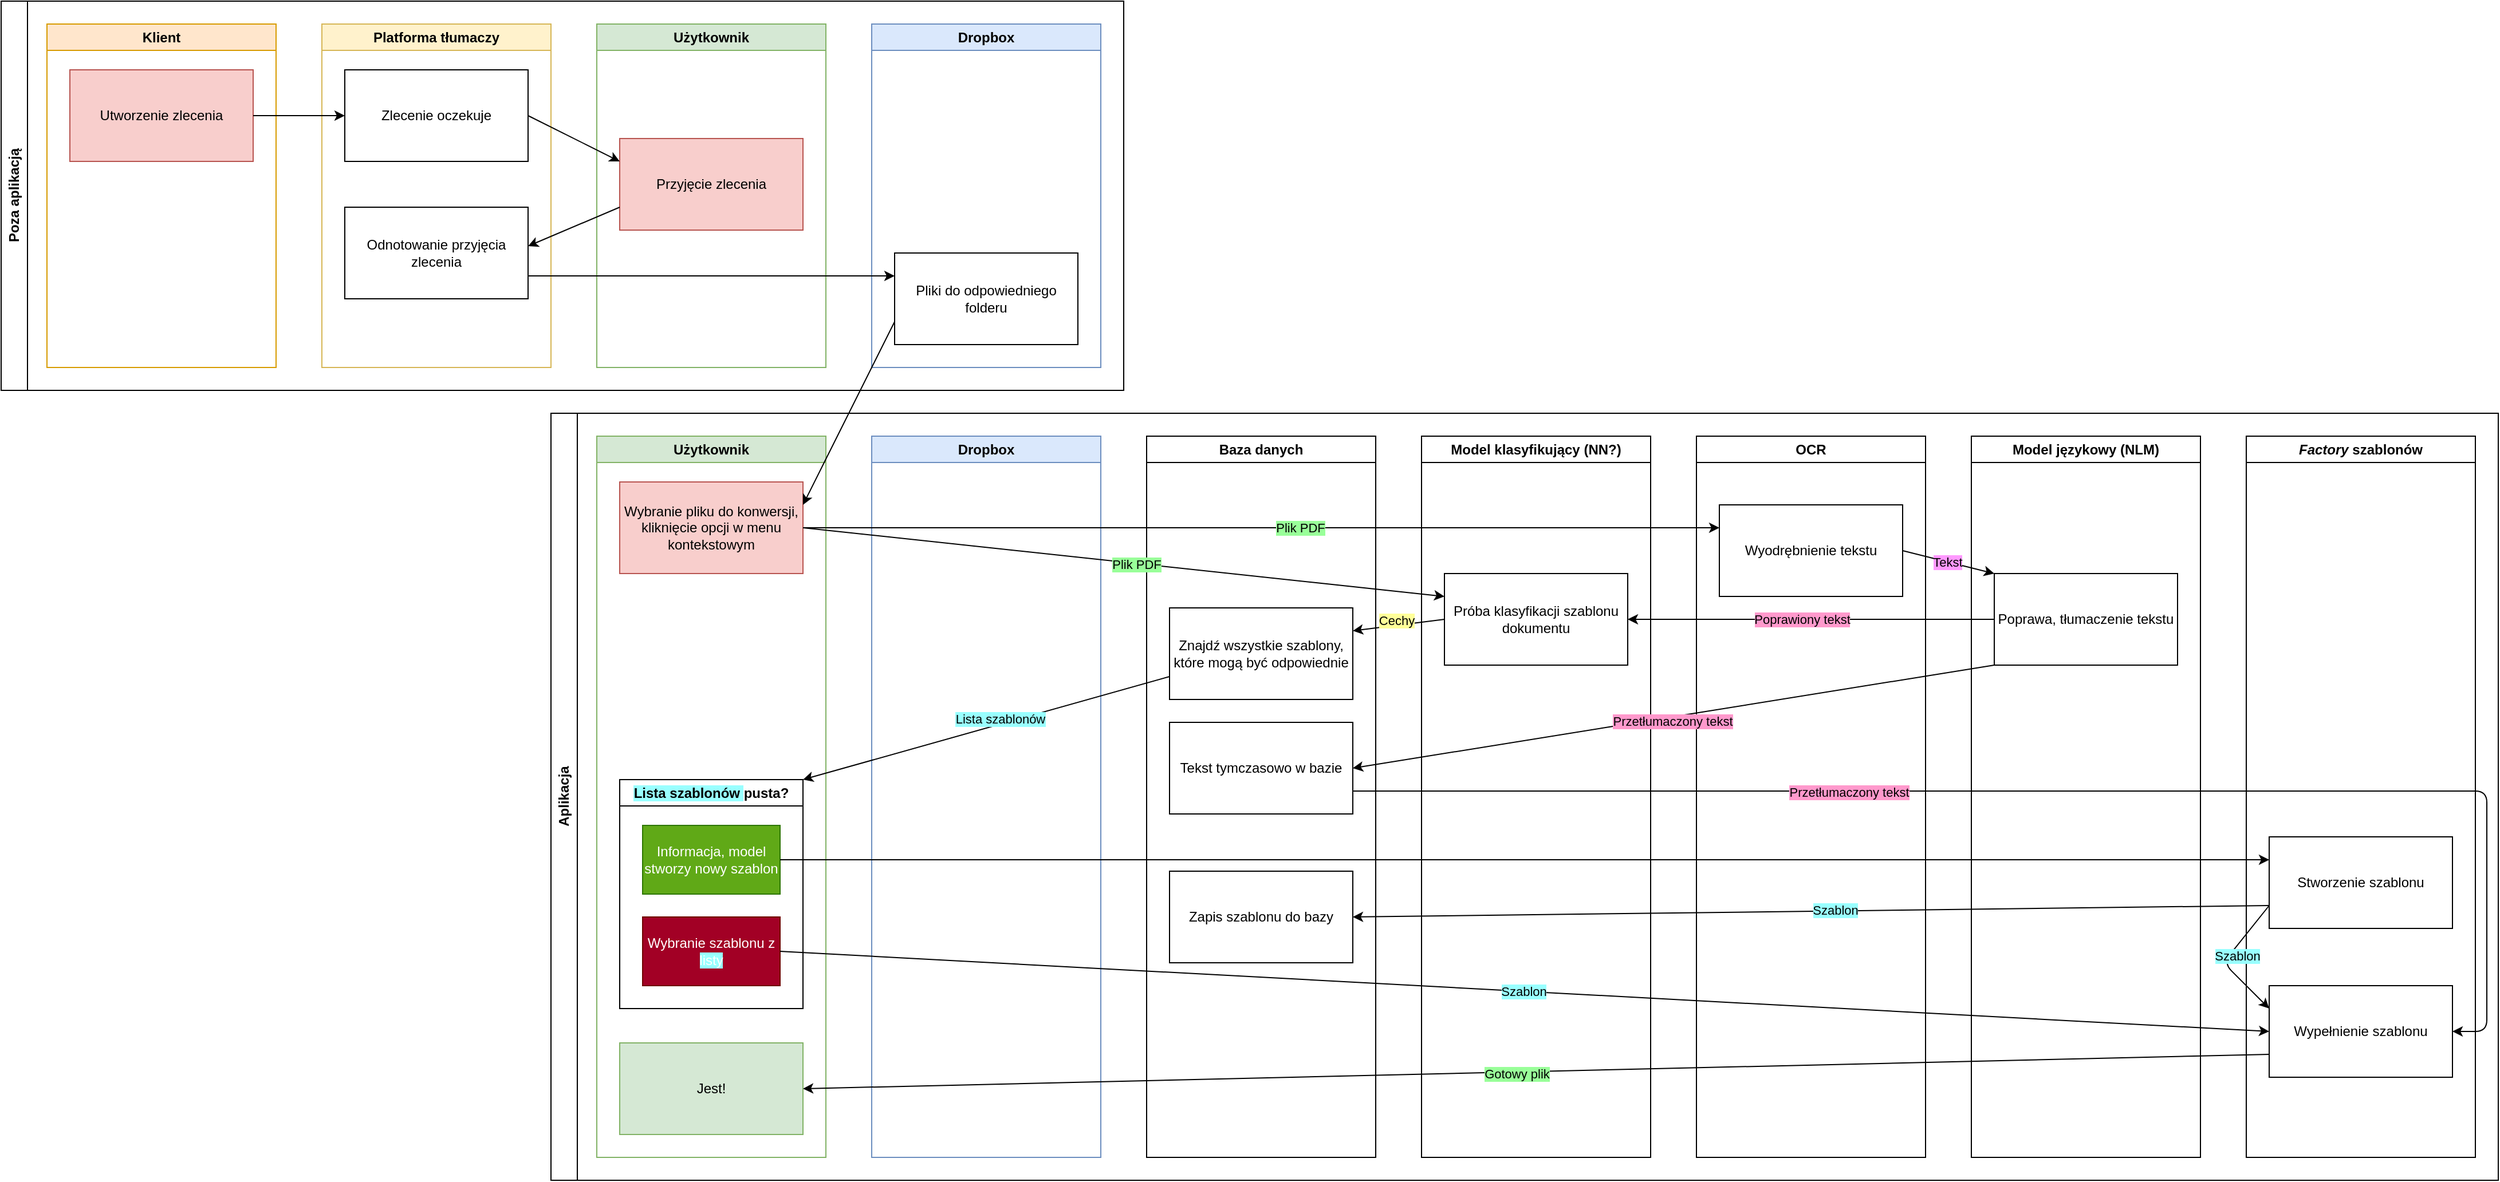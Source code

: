 <mxfile>
    <diagram id="b_kkM3vol1KxLTzf2v2B" name="Page-1">
        <mxGraphModel dx="1883" dy="1312" grid="1" gridSize="10" guides="1" tooltips="1" connect="1" arrows="1" fold="1" page="1" pageScale="1" pageWidth="850" pageHeight="1100" math="0" shadow="0">
            <root>
                <mxCell id="0"/>
                <mxCell id="1" parent="0"/>
                <mxCell id="20" value="Poza aplikacją" style="swimlane;horizontal=0;whiteSpace=wrap;html=1;" vertex="1" parent="1">
                    <mxGeometry width="980" height="340" as="geometry"/>
                </mxCell>
                <mxCell id="3" value="Klient" style="swimlane;whiteSpace=wrap;html=1;fillColor=#ffe6cc;strokeColor=#d79b00;" vertex="1" parent="20">
                    <mxGeometry x="40" y="20" width="200" height="300" as="geometry"/>
                </mxCell>
                <mxCell id="4" value="Utworzenie zlecenia" style="rounded=0;whiteSpace=wrap;html=1;fillColor=#f8cecc;strokeColor=#b85450;" vertex="1" parent="3">
                    <mxGeometry x="20" y="40" width="160" height="80" as="geometry"/>
                </mxCell>
                <mxCell id="5" value="Użytkownik" style="swimlane;whiteSpace=wrap;html=1;fillColor=#d5e8d4;strokeColor=#82b366;startSize=23;" vertex="1" parent="20">
                    <mxGeometry x="520" y="20" width="200" height="300" as="geometry"/>
                </mxCell>
                <mxCell id="6" value="Przyjęcie zlecenia" style="rounded=0;whiteSpace=wrap;html=1;fillColor=#f8cecc;strokeColor=#b85450;" vertex="1" parent="5">
                    <mxGeometry x="20" y="100" width="160" height="80" as="geometry"/>
                </mxCell>
                <mxCell id="7" value="Platforma tłumaczy" style="swimlane;whiteSpace=wrap;html=1;fillColor=#fff2cc;strokeColor=#d6b656;" vertex="1" parent="20">
                    <mxGeometry x="280" y="20" width="200" height="300" as="geometry"/>
                </mxCell>
                <mxCell id="8" value="Zlecenie oczekuje" style="rounded=0;whiteSpace=wrap;html=1;" vertex="1" parent="7">
                    <mxGeometry x="20" y="40" width="160" height="80" as="geometry"/>
                </mxCell>
                <mxCell id="10" value="Odnotowanie przyjęcia zlecenia" style="rounded=0;whiteSpace=wrap;html=1;" vertex="1" parent="7">
                    <mxGeometry x="20" y="160" width="160" height="80" as="geometry"/>
                </mxCell>
                <mxCell id="9" value="" style="endArrow=classic;html=1;exitX=1;exitY=0.5;exitDx=0;exitDy=0;entryX=0;entryY=0.5;entryDx=0;entryDy=0;" edge="1" parent="20" source="4" target="8">
                    <mxGeometry width="50" height="50" relative="1" as="geometry">
                        <mxPoint x="330" y="210" as="sourcePoint"/>
                        <mxPoint x="380" y="160" as="targetPoint"/>
                    </mxGeometry>
                </mxCell>
                <mxCell id="11" value="" style="endArrow=classic;html=1;exitX=1;exitY=0.5;exitDx=0;exitDy=0;entryX=0;entryY=0.25;entryDx=0;entryDy=0;" edge="1" parent="20" source="8" target="6">
                    <mxGeometry width="50" height="50" relative="1" as="geometry">
                        <mxPoint x="550" y="-50" as="sourcePoint"/>
                        <mxPoint x="600" y="-100" as="targetPoint"/>
                    </mxGeometry>
                </mxCell>
                <mxCell id="13" value="Dropbox" style="swimlane;whiteSpace=wrap;html=1;fillColor=#dae8fc;strokeColor=#6c8ebf;" vertex="1" parent="20">
                    <mxGeometry x="760" y="20" width="200" height="300" as="geometry"/>
                </mxCell>
                <mxCell id="14" value="Pliki do odpowiedniego folderu" style="rounded=0;whiteSpace=wrap;html=1;" vertex="1" parent="13">
                    <mxGeometry x="20" y="200" width="160" height="80" as="geometry"/>
                </mxCell>
                <mxCell id="16" value="" style="endArrow=classic;html=1;exitX=1;exitY=0.75;exitDx=0;exitDy=0;entryX=0;entryY=0.25;entryDx=0;entryDy=0;" edge="1" parent="20" source="10" target="14">
                    <mxGeometry width="50" height="50" relative="1" as="geometry">
                        <mxPoint x="530" y="580" as="sourcePoint"/>
                        <mxPoint x="580" y="530" as="targetPoint"/>
                    </mxGeometry>
                </mxCell>
                <mxCell id="17" value="" style="endArrow=classic;html=1;exitX=0;exitY=0.75;exitDx=0;exitDy=0;entryX=1;entryY=0.425;entryDx=0;entryDy=0;entryPerimeter=0;" edge="1" parent="20" source="6" target="10">
                    <mxGeometry width="50" height="50" relative="1" as="geometry">
                        <mxPoint x="620" y="590" as="sourcePoint"/>
                        <mxPoint x="670" y="540" as="targetPoint"/>
                    </mxGeometry>
                </mxCell>
                <mxCell id="21" value="Aplikacja" style="swimlane;horizontal=0;whiteSpace=wrap;html=1;" vertex="1" parent="1">
                    <mxGeometry x="480" y="360" width="1700" height="670" as="geometry"/>
                </mxCell>
                <mxCell id="22" value="Użytkownik" style="swimlane;whiteSpace=wrap;html=1;fillColor=#d5e8d4;strokeColor=#82b366;" vertex="1" parent="21">
                    <mxGeometry x="40" y="20" width="200" height="630" as="geometry"/>
                </mxCell>
                <mxCell id="23" value="Wybranie pliku do konwersji, kliknięcie opcji w menu kontekstowym" style="rounded=0;whiteSpace=wrap;html=1;fillColor=#f8cecc;strokeColor=#b85450;" vertex="1" parent="22">
                    <mxGeometry x="20" y="40" width="160" height="80" as="geometry"/>
                </mxCell>
                <mxCell id="49" value="&lt;span style=&quot;background-color: rgb(153, 255, 255);&quot;&gt;Lista szablonów&amp;nbsp;&lt;/span&gt;pusta?" style="swimlane;whiteSpace=wrap;html=1;startSize=23;" vertex="1" parent="22">
                    <mxGeometry x="20" y="300" width="160" height="200" as="geometry"/>
                </mxCell>
                <mxCell id="50" value="Informacja, model stworzy nowy szablon" style="rounded=0;whiteSpace=wrap;html=1;fillColor=#60a917;strokeColor=#2D7600;fontColor=#ffffff;" vertex="1" parent="49">
                    <mxGeometry x="20" y="40" width="120" height="60" as="geometry"/>
                </mxCell>
                <mxCell id="51" value="Wybranie szablonu z &lt;span style=&quot;background-color: rgb(153, 255, 255);&quot;&gt;listy&lt;/span&gt;" style="rounded=0;whiteSpace=wrap;html=1;fillColor=#a20025;strokeColor=#6F0000;fontColor=#ffffff;" vertex="1" parent="49">
                    <mxGeometry x="20" y="120" width="120" height="60" as="geometry"/>
                </mxCell>
                <mxCell id="89" value="Jest!" style="rounded=0;whiteSpace=wrap;html=1;fillColor=#d5e8d4;strokeColor=#82b366;" vertex="1" parent="22">
                    <mxGeometry x="20" y="530" width="160" height="80" as="geometry"/>
                </mxCell>
                <mxCell id="27" value="Dropbox" style="swimlane;whiteSpace=wrap;html=1;fillColor=#dae8fc;strokeColor=#6c8ebf;" vertex="1" parent="21">
                    <mxGeometry x="280" y="20" width="200" height="630" as="geometry"/>
                </mxCell>
                <mxCell id="28" value="Model klasyfikujący (NN?)" style="swimlane;whiteSpace=wrap;html=1;" vertex="1" parent="21">
                    <mxGeometry x="760" y="20" width="200" height="630" as="geometry"/>
                </mxCell>
                <mxCell id="35" value="Znajdź wszystkie szablony, które mogą być odpowiednie" style="rounded=0;whiteSpace=wrap;html=1;" vertex="1" parent="28">
                    <mxGeometry x="-220" y="150" width="160" height="80" as="geometry"/>
                </mxCell>
                <mxCell id="36" value="" style="endArrow=classic;html=1;exitX=0;exitY=0.5;exitDx=0;exitDy=0;entryX=1;entryY=0.25;entryDx=0;entryDy=0;" edge="1" parent="28" source="31" target="35">
                    <mxGeometry width="50" height="50" relative="1" as="geometry">
                        <mxPoint x="-10" y="-70" as="sourcePoint"/>
                        <mxPoint x="40" y="-120" as="targetPoint"/>
                    </mxGeometry>
                </mxCell>
                <mxCell id="41" value="Cechy" style="edgeLabel;html=1;align=center;verticalAlign=middle;resizable=0;points=[];labelBackgroundColor=#FFFF99;" vertex="1" connectable="0" parent="36">
                    <mxGeometry x="0.275" y="-1" relative="1" as="geometry">
                        <mxPoint x="9" y="-5" as="offset"/>
                    </mxGeometry>
                </mxCell>
                <mxCell id="31" value="Próba klasyfikacji szablonu dokumentu" style="rounded=0;whiteSpace=wrap;html=1;" vertex="1" parent="28">
                    <mxGeometry x="20" y="120" width="160" height="80" as="geometry"/>
                </mxCell>
                <mxCell id="29" value="OCR" style="swimlane;whiteSpace=wrap;html=1;" vertex="1" parent="21">
                    <mxGeometry x="1000" y="20" width="200" height="630" as="geometry"/>
                </mxCell>
                <mxCell id="57" value="Wyodrębnienie tekstu" style="rounded=0;whiteSpace=wrap;html=1;" vertex="1" parent="29">
                    <mxGeometry x="20" y="60" width="160" height="80" as="geometry"/>
                </mxCell>
                <mxCell id="30" value="Model językowy (NLM)" style="swimlane;whiteSpace=wrap;html=1;" vertex="1" parent="21">
                    <mxGeometry x="1240" y="20" width="200" height="630" as="geometry"/>
                </mxCell>
                <mxCell id="60" value="Poprawa, tłumaczenie tekstu" style="rounded=0;whiteSpace=wrap;html=1;" vertex="1" parent="30">
                    <mxGeometry x="20" y="120" width="160" height="80" as="geometry"/>
                </mxCell>
                <mxCell id="33" value="Baza danych" style="swimlane;whiteSpace=wrap;html=1;" vertex="1" parent="21">
                    <mxGeometry x="520" y="20" width="200" height="630" as="geometry"/>
                </mxCell>
                <mxCell id="69" value="Tekst tymczasowo w bazie" style="rounded=0;whiteSpace=wrap;html=1;" vertex="1" parent="33">
                    <mxGeometry x="20" y="250" width="160" height="80" as="geometry"/>
                </mxCell>
                <mxCell id="82" value="Zapis szablonu do bazy" style="rounded=0;whiteSpace=wrap;html=1;" vertex="1" parent="33">
                    <mxGeometry x="20" y="380" width="160" height="80" as="geometry"/>
                </mxCell>
                <mxCell id="34" value="&lt;i&gt;Factory&lt;/i&gt; szablonów" style="swimlane;whiteSpace=wrap;html=1;" vertex="1" parent="21">
                    <mxGeometry x="1480" y="20" width="200" height="630" as="geometry"/>
                </mxCell>
                <mxCell id="76" value="Wypełnienie szablonu" style="rounded=0;whiteSpace=wrap;html=1;" vertex="1" parent="34">
                    <mxGeometry x="20" y="480" width="160" height="80" as="geometry"/>
                </mxCell>
                <mxCell id="80" value="Stworzenie szablonu" style="rounded=0;whiteSpace=wrap;html=1;" vertex="1" parent="34">
                    <mxGeometry x="20" y="350" width="160" height="80" as="geometry"/>
                </mxCell>
                <mxCell id="84" value="" style="endArrow=classic;html=1;exitX=0;exitY=0.75;exitDx=0;exitDy=0;entryX=0;entryY=0.25;entryDx=0;entryDy=0;" edge="1" parent="34" source="80" target="76">
                    <mxGeometry width="50" height="50" relative="1" as="geometry">
                        <mxPoint x="20" y="880" as="sourcePoint"/>
                        <mxPoint x="70" y="830" as="targetPoint"/>
                        <Array as="points">
                            <mxPoint x="-20" y="460"/>
                        </Array>
                    </mxGeometry>
                </mxCell>
                <mxCell id="86" value="Szablon" style="edgeLabel;html=1;align=center;verticalAlign=middle;resizable=0;points=[];labelBackgroundColor=#99FFFF;" vertex="1" connectable="0" parent="84">
                    <mxGeometry x="-0.339" relative="1" as="geometry">
                        <mxPoint x="-3" y="13" as="offset"/>
                    </mxGeometry>
                </mxCell>
                <mxCell id="37" value="" style="endArrow=classic;html=1;exitX=1;exitY=0.5;exitDx=0;exitDy=0;entryX=0;entryY=0.25;entryDx=0;entryDy=0;" edge="1" parent="21" source="23" target="31">
                    <mxGeometry width="50" height="50" relative="1" as="geometry">
                        <mxPoint x="260" y="110" as="sourcePoint"/>
                        <mxPoint x="310" y="60" as="targetPoint"/>
                    </mxGeometry>
                </mxCell>
                <mxCell id="38" value="Plik PDF" style="edgeLabel;html=1;align=center;verticalAlign=middle;resizable=0;points=[];labelBackgroundColor=#99FF99;" vertex="1" connectable="0" parent="37">
                    <mxGeometry x="0.042" relative="1" as="geometry">
                        <mxPoint x="-1" as="offset"/>
                    </mxGeometry>
                </mxCell>
                <mxCell id="43" value="" style="endArrow=classic;html=1;exitX=0;exitY=0.75;exitDx=0;exitDy=0;entryX=1;entryY=0;entryDx=0;entryDy=0;" edge="1" parent="21" source="35" target="49">
                    <mxGeometry width="50" height="50" relative="1" as="geometry">
                        <mxPoint x="630" y="290" as="sourcePoint"/>
                        <mxPoint x="220" y="180" as="targetPoint"/>
                    </mxGeometry>
                </mxCell>
                <mxCell id="47" value="Lista szablonów" style="edgeLabel;html=1;align=center;verticalAlign=middle;resizable=0;points=[];labelBackgroundColor=#99FFFF;" vertex="1" connectable="0" parent="43">
                    <mxGeometry x="-0.185" relative="1" as="geometry">
                        <mxPoint x="-18" as="offset"/>
                    </mxGeometry>
                </mxCell>
                <mxCell id="58" value="" style="endArrow=classic;html=1;exitX=1;exitY=0.5;exitDx=0;exitDy=0;entryX=0;entryY=0.25;entryDx=0;entryDy=0;" edge="1" parent="21" source="23" target="57">
                    <mxGeometry width="50" height="50" relative="1" as="geometry">
                        <mxPoint x="840" y="-40" as="sourcePoint"/>
                        <mxPoint x="890" y="-90" as="targetPoint"/>
                    </mxGeometry>
                </mxCell>
                <mxCell id="59" value="Plik PDF" style="edgeLabel;html=1;align=center;verticalAlign=middle;resizable=0;points=[];labelBackgroundColor=#99FF99;" vertex="1" connectable="0" parent="58">
                    <mxGeometry x="0.086" y="-1" relative="1" as="geometry">
                        <mxPoint x="-1" y="-1" as="offset"/>
                    </mxGeometry>
                </mxCell>
                <mxCell id="64" value="" style="endArrow=classic;html=1;exitX=1;exitY=0.5;exitDx=0;exitDy=0;entryX=0;entryY=0;entryDx=0;entryDy=0;" edge="1" parent="21" source="57" target="60">
                    <mxGeometry width="50" height="50" relative="1" as="geometry">
                        <mxPoint x="1190" y="-40" as="sourcePoint"/>
                        <mxPoint x="1240" y="-90" as="targetPoint"/>
                    </mxGeometry>
                </mxCell>
                <mxCell id="65" value="Tekst" style="edgeLabel;html=1;align=center;verticalAlign=middle;resizable=0;points=[];labelBackgroundColor=#FF99FF;" vertex="1" connectable="0" parent="64">
                    <mxGeometry x="-0.036" relative="1" as="geometry">
                        <mxPoint as="offset"/>
                    </mxGeometry>
                </mxCell>
                <mxCell id="66" value="" style="endArrow=classic;html=1;exitX=0;exitY=0.5;exitDx=0;exitDy=0;entryX=1;entryY=0.5;entryDx=0;entryDy=0;" edge="1" parent="21" source="60" target="31">
                    <mxGeometry width="50" height="50" relative="1" as="geometry">
                        <mxPoint x="1280" y="270" as="sourcePoint"/>
                        <mxPoint x="1330" y="220" as="targetPoint"/>
                    </mxGeometry>
                </mxCell>
                <mxCell id="67" value="Poprawiony tekst" style="edgeLabel;html=1;align=center;verticalAlign=middle;resizable=0;points=[];labelBackgroundColor=#FF99CC;" vertex="1" connectable="0" parent="66">
                    <mxGeometry x="0.132" y="1" relative="1" as="geometry">
                        <mxPoint x="13" y="-1" as="offset"/>
                    </mxGeometry>
                </mxCell>
                <mxCell id="70" value="" style="endArrow=classic;html=1;exitX=0;exitY=1;exitDx=0;exitDy=0;entryX=1;entryY=0.5;entryDx=0;entryDy=0;" edge="1" parent="21" source="60" target="69">
                    <mxGeometry width="50" height="50" relative="1" as="geometry">
                        <mxPoint x="1280" y="300" as="sourcePoint"/>
                        <mxPoint x="1330" y="250" as="targetPoint"/>
                    </mxGeometry>
                </mxCell>
                <mxCell id="71" value="Przetłumaczony tekst" style="edgeLabel;html=1;align=center;verticalAlign=middle;resizable=0;points=[];labelBackgroundColor=#FF99CC;" vertex="1" connectable="0" parent="70">
                    <mxGeometry x="0.009" y="3" relative="1" as="geometry">
                        <mxPoint x="1" as="offset"/>
                    </mxGeometry>
                </mxCell>
                <mxCell id="75" value="" style="endArrow=classic;html=1;exitX=1;exitY=0.5;exitDx=0;exitDy=0;entryX=0;entryY=0.5;entryDx=0;entryDy=0;" edge="1" parent="21" source="51" target="76">
                    <mxGeometry width="50" height="50" relative="1" as="geometry">
                        <mxPoint x="370" y="570" as="sourcePoint"/>
                        <mxPoint x="540" y="470" as="targetPoint"/>
                    </mxGeometry>
                </mxCell>
                <mxCell id="79" value="Szablon" style="edgeLabel;html=1;align=center;verticalAlign=middle;resizable=0;points=[];labelBackgroundColor=#99FFFF;" vertex="1" connectable="0" parent="75">
                    <mxGeometry x="-0.002" relative="1" as="geometry">
                        <mxPoint as="offset"/>
                    </mxGeometry>
                </mxCell>
                <mxCell id="81" value="" style="endArrow=classic;html=1;exitX=1;exitY=0.5;exitDx=0;exitDy=0;entryX=0;entryY=0.25;entryDx=0;entryDy=0;" edge="1" parent="21" source="50" target="80">
                    <mxGeometry width="50" height="50" relative="1" as="geometry">
                        <mxPoint x="310" y="410" as="sourcePoint"/>
                        <mxPoint x="360" y="360" as="targetPoint"/>
                    </mxGeometry>
                </mxCell>
                <mxCell id="83" value="" style="endArrow=classic;html=1;exitX=0;exitY=0.75;exitDx=0;exitDy=0;entryX=1;entryY=0.5;entryDx=0;entryDy=0;" edge="1" parent="21" source="80" target="82">
                    <mxGeometry width="50" height="50" relative="1" as="geometry">
                        <mxPoint x="1090" y="460" as="sourcePoint"/>
                        <mxPoint x="1140" y="410" as="targetPoint"/>
                    </mxGeometry>
                </mxCell>
                <mxCell id="85" value="Szablon" style="edgeLabel;html=1;align=center;verticalAlign=middle;resizable=0;points=[];labelBackgroundColor=#99FFFF;" vertex="1" connectable="0" parent="83">
                    <mxGeometry x="-0.055" y="-1" relative="1" as="geometry">
                        <mxPoint x="-1" as="offset"/>
                    </mxGeometry>
                </mxCell>
                <mxCell id="87" value="" style="endArrow=classic;html=1;exitX=1;exitY=0.75;exitDx=0;exitDy=0;entryX=1;entryY=0.5;entryDx=0;entryDy=0;" edge="1" parent="21" source="69" target="76">
                    <mxGeometry width="50" height="50" relative="1" as="geometry">
                        <mxPoint x="1570" y="260" as="sourcePoint"/>
                        <mxPoint x="1800" y="360" as="targetPoint"/>
                        <Array as="points">
                            <mxPoint x="1690" y="330"/>
                            <mxPoint x="1690" y="540"/>
                        </Array>
                    </mxGeometry>
                </mxCell>
                <mxCell id="88" value="Przetłumaczony tekst" style="edgeLabel;html=1;align=center;verticalAlign=middle;resizable=0;points=[];labelBackgroundColor=#FF99CC;" vertex="1" connectable="0" parent="87">
                    <mxGeometry x="-0.296" y="-1" relative="1" as="geometry">
                        <mxPoint as="offset"/>
                    </mxGeometry>
                </mxCell>
                <mxCell id="90" value="" style="endArrow=classic;html=1;exitX=0;exitY=0.75;exitDx=0;exitDy=0;entryX=1;entryY=0.5;entryDx=0;entryDy=0;" edge="1" parent="21" source="76" target="89">
                    <mxGeometry width="50" height="50" relative="1" as="geometry">
                        <mxPoint x="1090" y="640" as="sourcePoint"/>
                        <mxPoint x="1140" y="590" as="targetPoint"/>
                    </mxGeometry>
                </mxCell>
                <mxCell id="91" value="Gotowy plik" style="edgeLabel;html=1;align=center;verticalAlign=middle;resizable=0;points=[];labelBackgroundColor=#99FF99;" vertex="1" connectable="0" parent="90">
                    <mxGeometry x="0.026" y="1" relative="1" as="geometry">
                        <mxPoint as="offset"/>
                    </mxGeometry>
                </mxCell>
                <mxCell id="26" value="" style="endArrow=classic;html=1;exitX=0;exitY=0.75;exitDx=0;exitDy=0;entryX=1;entryY=0.25;entryDx=0;entryDy=0;" edge="1" parent="1" source="14" target="23">
                    <mxGeometry width="50" height="50" relative="1" as="geometry">
                        <mxPoint x="1040" y="340" as="sourcePoint"/>
                        <mxPoint x="1090" y="290" as="targetPoint"/>
                    </mxGeometry>
                </mxCell>
            </root>
        </mxGraphModel>
    </diagram>
</mxfile>